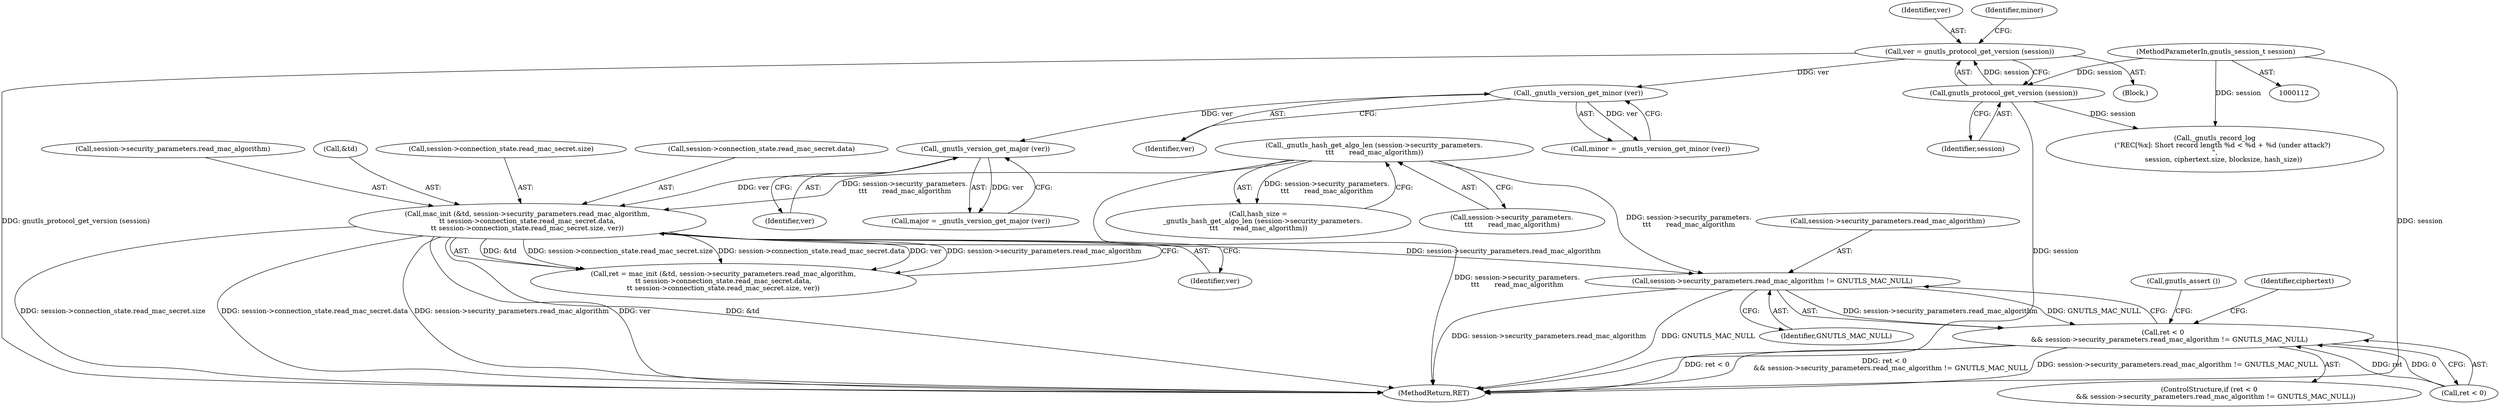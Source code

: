 digraph "0_savannah_bc8102405fda11ea00ca3b42acc4f4bce9d6e97b_0@API" {
"1000193" [label="(Call,session->security_parameters.read_mac_algorithm != GNUTLS_MAC_NULL)"];
"1000165" [label="(Call,mac_init (&td, session->security_parameters.read_mac_algorithm,\n\t\t session->connection_state.read_mac_secret.data,\n\t\t session->connection_state.read_mac_secret.size, ver))"];
"1000137" [label="(Call,_gnutls_hash_get_algo_len (session->security_parameters.\n\t\t\t       read_mac_algorithm))"];
"1000153" [label="(Call,_gnutls_version_get_major (ver))"];
"1000149" [label="(Call,_gnutls_version_get_minor (ver))"];
"1000143" [label="(Call,ver = gnutls_protocol_get_version (session))"];
"1000145" [label="(Call,gnutls_protocol_get_version (session))"];
"1000113" [label="(MethodParameterIn,gnutls_session_t session)"];
"1000189" [label="(Call,ret < 0\n      && session->security_parameters.read_mac_algorithm != GNUTLS_MAC_NULL)"];
"1000118" [label="(Block,)"];
"1000163" [label="(Call,ret = mac_init (&td, session->security_parameters.read_mac_algorithm,\n\t\t session->connection_state.read_mac_secret.data,\n\t\t session->connection_state.read_mac_secret.size, ver))"];
"1000145" [label="(Call,gnutls_protocol_get_version (session))"];
"1000188" [label="(ControlStructure,if (ret < 0\n      && session->security_parameters.read_mac_algorithm != GNUTLS_MAC_NULL))"];
"1000193" [label="(Call,session->security_parameters.read_mac_algorithm != GNUTLS_MAC_NULL)"];
"1000513" [label="(MethodReturn,RET)"];
"1000189" [label="(Call,ret < 0\n      && session->security_parameters.read_mac_algorithm != GNUTLS_MAC_NULL)"];
"1000187" [label="(Identifier,ver)"];
"1000137" [label="(Call,_gnutls_hash_get_algo_len (session->security_parameters.\n\t\t\t       read_mac_algorithm))"];
"1000113" [label="(MethodParameterIn,gnutls_session_t session)"];
"1000135" [label="(Call,hash_size =\n    _gnutls_hash_get_algo_len (session->security_parameters.\n\t\t\t       read_mac_algorithm))"];
"1000168" [label="(Call,session->security_parameters.read_mac_algorithm)"];
"1000149" [label="(Call,_gnutls_version_get_minor (ver))"];
"1000166" [label="(Call,&td)"];
"1000151" [label="(Call,major = _gnutls_version_get_major (ver))"];
"1000215" [label="(Call,_gnutls_record_log\n       (\"REC[%x]: Short record length %d < %d + %d (under attack?)\n\",\n        session, ciphertext.size, blocksize, hash_size))"];
"1000199" [label="(Identifier,GNUTLS_MAC_NULL)"];
"1000154" [label="(Identifier,ver)"];
"1000150" [label="(Identifier,ver)"];
"1000144" [label="(Identifier,ver)"];
"1000143" [label="(Call,ver = gnutls_protocol_get_version (session))"];
"1000147" [label="(Call,minor = _gnutls_version_get_minor (ver))"];
"1000190" [label="(Call,ret < 0)"];
"1000180" [label="(Call,session->connection_state.read_mac_secret.size)"];
"1000207" [label="(Identifier,ciphertext)"];
"1000146" [label="(Identifier,session)"];
"1000148" [label="(Identifier,minor)"];
"1000138" [label="(Call,session->security_parameters.\n\t\t\t       read_mac_algorithm)"];
"1000165" [label="(Call,mac_init (&td, session->security_parameters.read_mac_algorithm,\n\t\t session->connection_state.read_mac_secret.data,\n\t\t session->connection_state.read_mac_secret.size, ver))"];
"1000173" [label="(Call,session->connection_state.read_mac_secret.data)"];
"1000201" [label="(Call,gnutls_assert ())"];
"1000194" [label="(Call,session->security_parameters.read_mac_algorithm)"];
"1000153" [label="(Call,_gnutls_version_get_major (ver))"];
"1000193" -> "1000189"  [label="AST: "];
"1000193" -> "1000199"  [label="CFG: "];
"1000194" -> "1000193"  [label="AST: "];
"1000199" -> "1000193"  [label="AST: "];
"1000189" -> "1000193"  [label="CFG: "];
"1000193" -> "1000513"  [label="DDG: session->security_parameters.read_mac_algorithm"];
"1000193" -> "1000513"  [label="DDG: GNUTLS_MAC_NULL"];
"1000193" -> "1000189"  [label="DDG: session->security_parameters.read_mac_algorithm"];
"1000193" -> "1000189"  [label="DDG: GNUTLS_MAC_NULL"];
"1000165" -> "1000193"  [label="DDG: session->security_parameters.read_mac_algorithm"];
"1000137" -> "1000193"  [label="DDG: session->security_parameters.\n\t\t\t       read_mac_algorithm"];
"1000165" -> "1000163"  [label="AST: "];
"1000165" -> "1000187"  [label="CFG: "];
"1000166" -> "1000165"  [label="AST: "];
"1000168" -> "1000165"  [label="AST: "];
"1000173" -> "1000165"  [label="AST: "];
"1000180" -> "1000165"  [label="AST: "];
"1000187" -> "1000165"  [label="AST: "];
"1000163" -> "1000165"  [label="CFG: "];
"1000165" -> "1000513"  [label="DDG: session->security_parameters.read_mac_algorithm"];
"1000165" -> "1000513"  [label="DDG: ver"];
"1000165" -> "1000513"  [label="DDG: &td"];
"1000165" -> "1000513"  [label="DDG: session->connection_state.read_mac_secret.size"];
"1000165" -> "1000513"  [label="DDG: session->connection_state.read_mac_secret.data"];
"1000165" -> "1000163"  [label="DDG: &td"];
"1000165" -> "1000163"  [label="DDG: session->connection_state.read_mac_secret.size"];
"1000165" -> "1000163"  [label="DDG: session->connection_state.read_mac_secret.data"];
"1000165" -> "1000163"  [label="DDG: ver"];
"1000165" -> "1000163"  [label="DDG: session->security_parameters.read_mac_algorithm"];
"1000137" -> "1000165"  [label="DDG: session->security_parameters.\n\t\t\t       read_mac_algorithm"];
"1000153" -> "1000165"  [label="DDG: ver"];
"1000137" -> "1000135"  [label="AST: "];
"1000137" -> "1000138"  [label="CFG: "];
"1000138" -> "1000137"  [label="AST: "];
"1000135" -> "1000137"  [label="CFG: "];
"1000137" -> "1000513"  [label="DDG: session->security_parameters.\n\t\t\t       read_mac_algorithm"];
"1000137" -> "1000135"  [label="DDG: session->security_parameters.\n\t\t\t       read_mac_algorithm"];
"1000153" -> "1000151"  [label="AST: "];
"1000153" -> "1000154"  [label="CFG: "];
"1000154" -> "1000153"  [label="AST: "];
"1000151" -> "1000153"  [label="CFG: "];
"1000153" -> "1000151"  [label="DDG: ver"];
"1000149" -> "1000153"  [label="DDG: ver"];
"1000149" -> "1000147"  [label="AST: "];
"1000149" -> "1000150"  [label="CFG: "];
"1000150" -> "1000149"  [label="AST: "];
"1000147" -> "1000149"  [label="CFG: "];
"1000149" -> "1000147"  [label="DDG: ver"];
"1000143" -> "1000149"  [label="DDG: ver"];
"1000143" -> "1000118"  [label="AST: "];
"1000143" -> "1000145"  [label="CFG: "];
"1000144" -> "1000143"  [label="AST: "];
"1000145" -> "1000143"  [label="AST: "];
"1000148" -> "1000143"  [label="CFG: "];
"1000143" -> "1000513"  [label="DDG: gnutls_protocol_get_version (session)"];
"1000145" -> "1000143"  [label="DDG: session"];
"1000145" -> "1000146"  [label="CFG: "];
"1000146" -> "1000145"  [label="AST: "];
"1000145" -> "1000513"  [label="DDG: session"];
"1000113" -> "1000145"  [label="DDG: session"];
"1000145" -> "1000215"  [label="DDG: session"];
"1000113" -> "1000112"  [label="AST: "];
"1000113" -> "1000513"  [label="DDG: session"];
"1000113" -> "1000215"  [label="DDG: session"];
"1000189" -> "1000188"  [label="AST: "];
"1000189" -> "1000190"  [label="CFG: "];
"1000190" -> "1000189"  [label="AST: "];
"1000201" -> "1000189"  [label="CFG: "];
"1000207" -> "1000189"  [label="CFG: "];
"1000189" -> "1000513"  [label="DDG: ret < 0"];
"1000189" -> "1000513"  [label="DDG: ret < 0\n      && session->security_parameters.read_mac_algorithm != GNUTLS_MAC_NULL"];
"1000189" -> "1000513"  [label="DDG: session->security_parameters.read_mac_algorithm != GNUTLS_MAC_NULL"];
"1000190" -> "1000189"  [label="DDG: ret"];
"1000190" -> "1000189"  [label="DDG: 0"];
}
